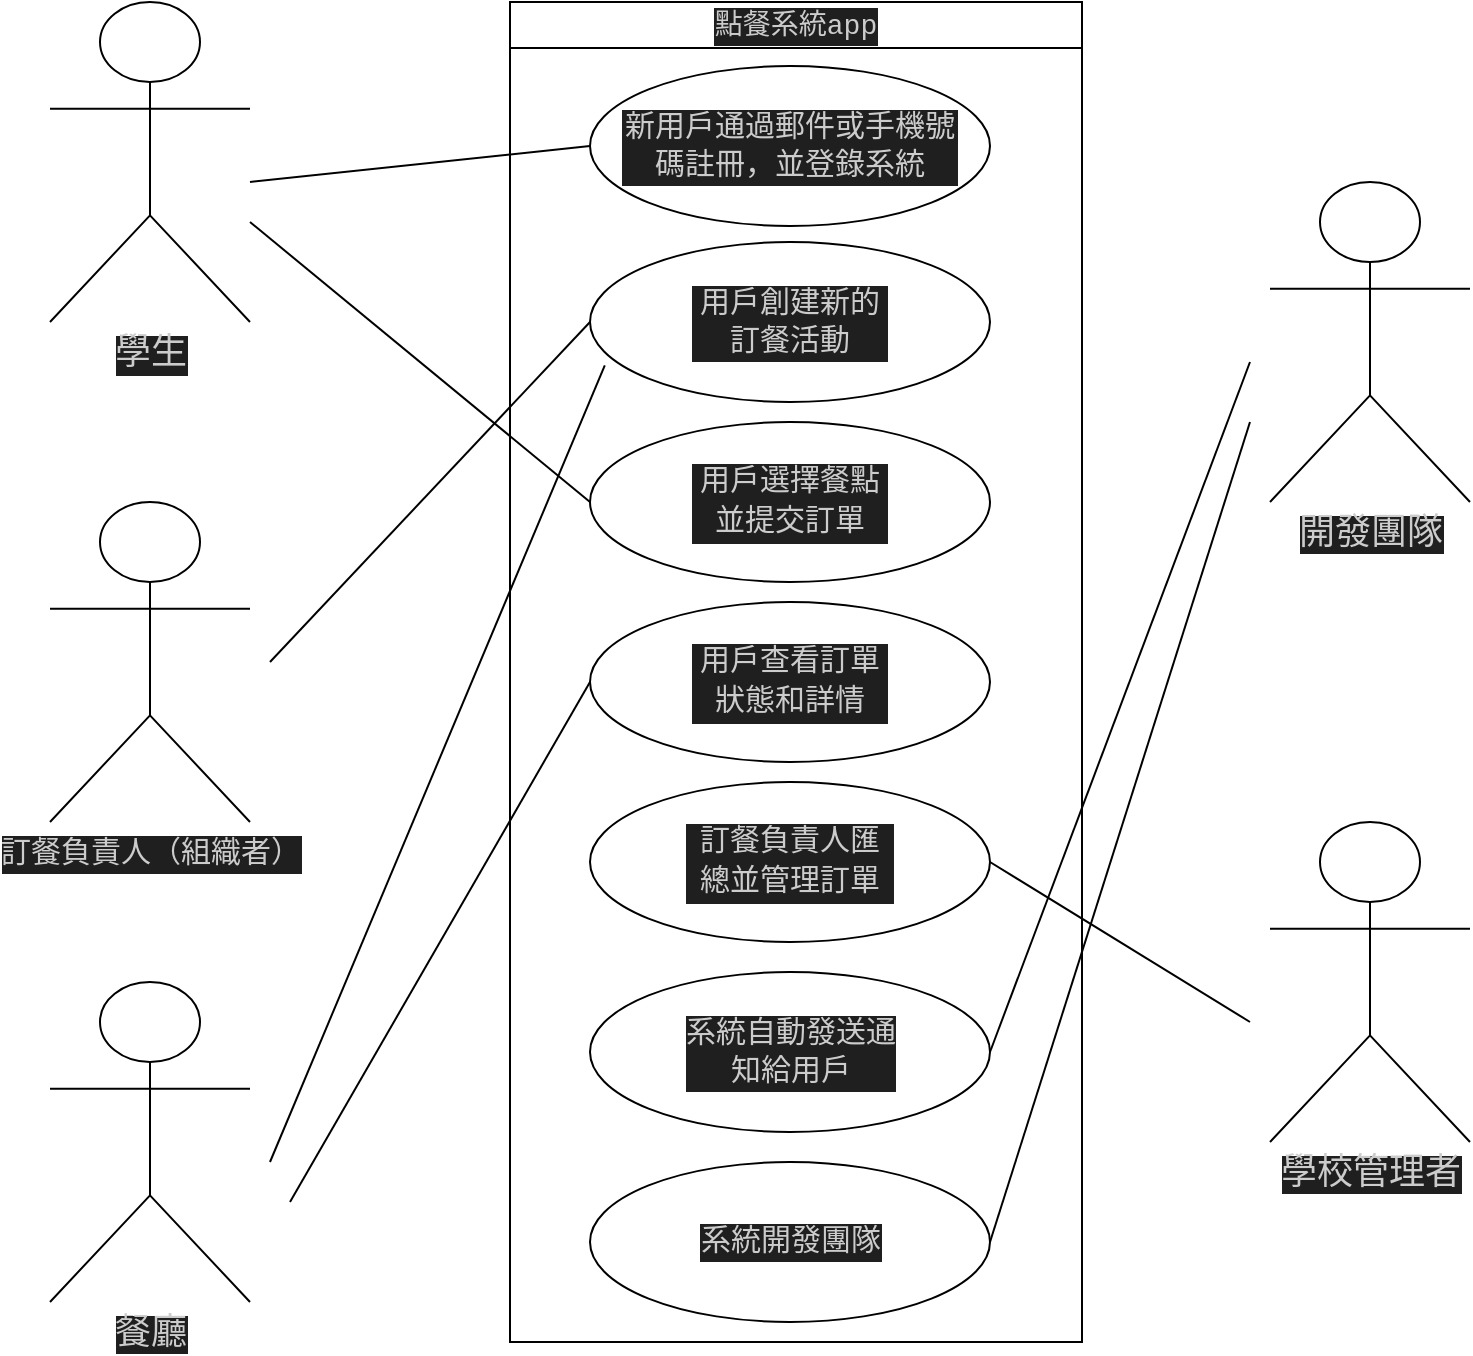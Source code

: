 <mxfile>
    <diagram id="qNxFQcWJALu9wYltb1kG" name="第1頁">
        <mxGraphModel dx="1189" dy="804" grid="1" gridSize="10" guides="1" tooltips="1" connect="1" arrows="1" fold="1" page="1" pageScale="1" pageWidth="827" pageHeight="1169" math="0" shadow="0">
            <root>
                <mxCell id="0"/>
                <mxCell id="1" parent="0"/>
                <mxCell id="2" value="&lt;div style=&quot;color: rgb(204, 204, 204); background-color: rgb(31, 31, 31); font-family: Consolas, &amp;quot;Courier New&amp;quot;, monospace; font-weight: normal; font-size: 14px; line-height: 19px;&quot;&gt;點餐系統app&lt;/div&gt;" style="swimlane;whiteSpace=wrap;html=1;" vertex="1" parent="1">
                    <mxGeometry x="280" y="70" width="286" height="670" as="geometry"/>
                </mxCell>
                <mxCell id="3" value="" style="ellipse;whiteSpace=wrap;html=1;" vertex="1" parent="2">
                    <mxGeometry x="40" y="32" width="200" height="80" as="geometry"/>
                </mxCell>
                <mxCell id="4" value="&lt;div style=&quot;color: rgb(204, 204, 204); background-color: rgb(31, 31, 31); font-family: Consolas, &amp;quot;Courier New&amp;quot;, monospace; font-size: 15px; line-height: 19px;&quot;&gt;新用戶通過郵件或手機號碼註冊，並登錄系統&lt;/div&gt;" style="text;strokeColor=none;align=center;fillColor=none;html=1;verticalAlign=middle;whiteSpace=wrap;rounded=0;fontSize=15;" vertex="1" parent="2">
                    <mxGeometry x="55" y="57" width="170" height="30" as="geometry"/>
                </mxCell>
                <mxCell id="5" value="" style="ellipse;whiteSpace=wrap;html=1;" vertex="1" parent="2">
                    <mxGeometry x="40" y="120" width="200" height="80" as="geometry"/>
                </mxCell>
                <mxCell id="6" value="&lt;div style=&quot;color: rgb(204, 204, 204); background-color: rgb(31, 31, 31); font-family: Consolas, &amp;quot;Courier New&amp;quot;, monospace; font-size: 15px; line-height: 19px;&quot;&gt;用戶創建新的訂餐活動&lt;/div&gt;" style="text;strokeColor=none;align=center;fillColor=none;html=1;verticalAlign=middle;whiteSpace=wrap;rounded=0;fontSize=15;" vertex="1" parent="2">
                    <mxGeometry x="90" y="145" width="100" height="30" as="geometry"/>
                </mxCell>
                <mxCell id="7" value="" style="ellipse;whiteSpace=wrap;html=1;" vertex="1" parent="2">
                    <mxGeometry x="40" y="210" width="200" height="80" as="geometry"/>
                </mxCell>
                <mxCell id="8" value="" style="ellipse;whiteSpace=wrap;html=1;" vertex="1" parent="2">
                    <mxGeometry x="40" y="300" width="200" height="80" as="geometry"/>
                </mxCell>
                <mxCell id="9" value="" style="ellipse;whiteSpace=wrap;html=1;" vertex="1" parent="2">
                    <mxGeometry x="40" y="390" width="200" height="80" as="geometry"/>
                </mxCell>
                <mxCell id="10" value="" style="ellipse;whiteSpace=wrap;html=1;" vertex="1" parent="2">
                    <mxGeometry x="40" y="485" width="200" height="80" as="geometry"/>
                </mxCell>
                <mxCell id="11" value="" style="ellipse;whiteSpace=wrap;html=1;" vertex="1" parent="2">
                    <mxGeometry x="40" y="580" width="200" height="80" as="geometry"/>
                </mxCell>
                <mxCell id="12" value="&lt;div style=&quot;color: rgb(204, 204, 204); background-color: rgb(31, 31, 31); font-family: Consolas, &amp;quot;Courier New&amp;quot;, monospace; line-height: 19px;&quot;&gt;&lt;font style=&quot;font-size: 15px;&quot;&gt;用戶選擇餐點並提交訂單&lt;/font&gt;&lt;/div&gt;" style="text;strokeColor=none;align=center;fillColor=none;html=1;verticalAlign=middle;whiteSpace=wrap;rounded=0;" vertex="1" parent="2">
                    <mxGeometry x="90" y="235" width="100" height="30" as="geometry"/>
                </mxCell>
                <mxCell id="13" value="&lt;div style=&quot;color: rgb(204, 204, 204); background-color: rgb(31, 31, 31); font-family: Consolas, &amp;quot;Courier New&amp;quot;, monospace; line-height: 19px;&quot;&gt;&lt;font style=&quot;font-size: 15px;&quot;&gt;用戶查看訂單狀態和詳情&lt;/font&gt;&lt;/div&gt;" style="text;strokeColor=none;align=center;fillColor=none;html=1;verticalAlign=middle;whiteSpace=wrap;rounded=0;" vertex="1" parent="2">
                    <mxGeometry x="90" y="325" width="100" height="30" as="geometry"/>
                </mxCell>
                <mxCell id="14" value="&lt;div style=&quot;color: rgb(204, 204, 204); background-color: rgb(31, 31, 31); font-family: Consolas, &amp;quot;Courier New&amp;quot;, monospace; line-height: 19px;&quot;&gt;&lt;font style=&quot;font-size: 15px;&quot;&gt;訂餐負責人匯總並管理訂單&lt;/font&gt;&lt;/div&gt;" style="text;strokeColor=none;align=center;fillColor=none;html=1;verticalAlign=middle;whiteSpace=wrap;rounded=0;" vertex="1" parent="2">
                    <mxGeometry x="87.25" y="415" width="105.5" height="30" as="geometry"/>
                </mxCell>
                <mxCell id="15" value="&lt;div style=&quot;color: rgb(204, 204, 204); background-color: rgb(31, 31, 31); font-family: Consolas, &amp;quot;Courier New&amp;quot;, monospace; line-height: 19px;&quot;&gt;&lt;font style=&quot;font-size: 15px;&quot;&gt;系統自動發送通知給用戶&lt;/font&gt;&lt;/div&gt;" style="text;strokeColor=none;align=center;fillColor=none;html=1;verticalAlign=middle;whiteSpace=wrap;rounded=0;fontSize=16;" vertex="1" parent="2">
                    <mxGeometry x="86.5" y="510" width="107" height="30" as="geometry"/>
                </mxCell>
                <mxCell id="16" value="&lt;div style=&quot;color: rgb(204, 204, 204); background-color: rgb(31, 31, 31); font-family: Consolas, &amp;quot;Courier New&amp;quot;, monospace; line-height: 19px;&quot;&gt;&lt;font style=&quot;font-size: 15px;&quot;&gt;系統開發團隊&lt;/font&gt;&lt;/div&gt;" style="text;strokeColor=none;align=center;fillColor=none;html=1;verticalAlign=middle;whiteSpace=wrap;rounded=0;fontSize=16;" vertex="1" parent="2">
                    <mxGeometry x="87.75" y="605" width="105" height="30" as="geometry"/>
                </mxCell>
                <mxCell id="19" value="&lt;div style=&quot;color: rgb(204, 204, 204); background-color: rgb(31, 31, 31); font-family: Consolas, &amp;quot;Courier New&amp;quot;, monospace; line-height: 19px;&quot;&gt;&lt;font style=&quot;font-size: 18px;&quot;&gt;學生&lt;/font&gt;&lt;/div&gt;" style="shape=umlActor;verticalLabelPosition=bottom;verticalAlign=top;html=1;outlineConnect=0;fontSize=15;" vertex="1" parent="1">
                    <mxGeometry x="50" y="70" width="100" height="160" as="geometry"/>
                </mxCell>
                <mxCell id="20" value="&lt;div style=&quot;color: rgb(204, 204, 204); background-color: rgb(31, 31, 31); font-family: Consolas, &amp;quot;Courier New&amp;quot;, monospace; line-height: 19px;&quot;&gt;&lt;div style=&quot;line-height: 19px;&quot;&gt;&lt;font style=&quot;font-size: 15px;&quot;&gt;訂餐負責人（組織者）&lt;/font&gt;&lt;/div&gt;&lt;/div&gt;" style="shape=umlActor;verticalLabelPosition=bottom;verticalAlign=top;html=1;outlineConnect=0;fontSize=15;" vertex="1" parent="1">
                    <mxGeometry x="50" y="320" width="100" height="160" as="geometry"/>
                </mxCell>
                <mxCell id="21" value="&lt;div style=&quot;color: rgb(204, 204, 204); background-color: rgb(31, 31, 31); font-family: Consolas, &amp;quot;Courier New&amp;quot;, monospace; line-height: 19px;&quot;&gt;&lt;div style=&quot;line-height: 19px;&quot;&gt;&lt;div style=&quot;line-height: 19px; font-size: 18px;&quot;&gt;餐廳&lt;/div&gt;&lt;/div&gt;&lt;/div&gt;" style="shape=umlActor;verticalLabelPosition=bottom;verticalAlign=top;html=1;outlineConnect=0;fontSize=15;" vertex="1" parent="1">
                    <mxGeometry x="50" y="560" width="100" height="160" as="geometry"/>
                </mxCell>
                <mxCell id="22" value="&lt;div style=&quot;color: rgb(204, 204, 204); background-color: rgb(31, 31, 31); font-family: Consolas, &amp;quot;Courier New&amp;quot;, monospace; line-height: 19px;&quot;&gt;&lt;div style=&quot;line-height: 19px;&quot;&gt;&lt;div style=&quot;line-height: 19px; font-size: 18px;&quot;&gt;&lt;div style=&quot;line-height: 19px;&quot;&gt;開發團隊&lt;/div&gt;&lt;/div&gt;&lt;/div&gt;&lt;/div&gt;" style="shape=umlActor;verticalLabelPosition=bottom;verticalAlign=top;html=1;outlineConnect=0;fontSize=15;" vertex="1" parent="1">
                    <mxGeometry x="660" y="160" width="100" height="160" as="geometry"/>
                </mxCell>
                <mxCell id="23" value="&lt;div style=&quot;color: rgb(204, 204, 204); background-color: rgb(31, 31, 31); font-family: Consolas, &amp;quot;Courier New&amp;quot;, monospace; line-height: 19px;&quot;&gt;&lt;div style=&quot;line-height: 19px;&quot;&gt;&lt;div style=&quot;line-height: 19px; font-size: 18px;&quot;&gt;&lt;div style=&quot;line-height: 19px;&quot;&gt;學校管理者&lt;/div&gt;&lt;/div&gt;&lt;/div&gt;&lt;/div&gt;" style="shape=umlActor;verticalLabelPosition=bottom;verticalAlign=top;html=1;outlineConnect=0;fontSize=15;" vertex="1" parent="1">
                    <mxGeometry x="660" y="480" width="100" height="160" as="geometry"/>
                </mxCell>
                <mxCell id="26" value="" style="endArrow=none;html=1;fontSize=18;entryX=0;entryY=0.5;entryDx=0;entryDy=0;" edge="1" parent="1" target="3">
                    <mxGeometry width="50" height="50" relative="1" as="geometry">
                        <mxPoint x="150" y="160" as="sourcePoint"/>
                        <mxPoint x="480" y="390" as="targetPoint"/>
                    </mxGeometry>
                </mxCell>
                <mxCell id="27" value="" style="endArrow=none;html=1;fontSize=18;entryX=0;entryY=0.5;entryDx=0;entryDy=0;" edge="1" parent="1" target="5">
                    <mxGeometry width="50" height="50" relative="1" as="geometry">
                        <mxPoint x="160" y="400" as="sourcePoint"/>
                        <mxPoint x="480" y="390" as="targetPoint"/>
                    </mxGeometry>
                </mxCell>
                <mxCell id="28" value="" style="endArrow=none;html=1;fontSize=18;entryX=0;entryY=0.5;entryDx=0;entryDy=0;" edge="1" parent="1" target="7">
                    <mxGeometry width="50" height="50" relative="1" as="geometry">
                        <mxPoint x="150" y="180" as="sourcePoint"/>
                        <mxPoint x="480" y="390" as="targetPoint"/>
                    </mxGeometry>
                </mxCell>
                <mxCell id="30" value="" style="endArrow=none;html=1;fontSize=18;exitX=1;exitY=0.5;exitDx=0;exitDy=0;" edge="1" parent="1" source="10">
                    <mxGeometry width="50" height="50" relative="1" as="geometry">
                        <mxPoint x="430" y="440" as="sourcePoint"/>
                        <mxPoint x="650" y="250" as="targetPoint"/>
                    </mxGeometry>
                </mxCell>
                <mxCell id="31" value="" style="endArrow=none;html=1;fontSize=18;entryX=0;entryY=0.5;entryDx=0;entryDy=0;" edge="1" parent="1" target="8">
                    <mxGeometry width="50" height="50" relative="1" as="geometry">
                        <mxPoint x="170" y="670" as="sourcePoint"/>
                        <mxPoint x="480" y="390" as="targetPoint"/>
                    </mxGeometry>
                </mxCell>
                <mxCell id="32" value="" style="endArrow=none;html=1;fontSize=18;exitX=1;exitY=0.5;exitDx=0;exitDy=0;" edge="1" parent="1" source="9">
                    <mxGeometry width="50" height="50" relative="1" as="geometry">
                        <mxPoint x="430" y="440" as="sourcePoint"/>
                        <mxPoint x="650" y="580" as="targetPoint"/>
                    </mxGeometry>
                </mxCell>
                <mxCell id="33" value="" style="endArrow=none;html=1;fontSize=18;exitX=1;exitY=0.5;exitDx=0;exitDy=0;" edge="1" parent="1" source="11">
                    <mxGeometry width="50" height="50" relative="1" as="geometry">
                        <mxPoint x="430" y="440" as="sourcePoint"/>
                        <mxPoint x="650" y="280" as="targetPoint"/>
                    </mxGeometry>
                </mxCell>
                <mxCell id="36" value="" style="endArrow=none;html=1;fontSize=18;entryX=0.037;entryY=0.771;entryDx=0;entryDy=0;entryPerimeter=0;" edge="1" parent="1" target="5">
                    <mxGeometry width="50" height="50" relative="1" as="geometry">
                        <mxPoint x="160" y="650" as="sourcePoint"/>
                        <mxPoint x="480" y="390" as="targetPoint"/>
                    </mxGeometry>
                </mxCell>
            </root>
        </mxGraphModel>
    </diagram>
    <diagram id="hw3dPTYuNwL1bpZz55Yx" name="第2頁">
        <mxGraphModel dx="1189" dy="804" grid="1" gridSize="10" guides="1" tooltips="1" connect="1" arrows="1" fold="1" page="1" pageScale="1" pageWidth="827" pageHeight="1169" math="0" shadow="0">
            <root>
                <mxCell id="0"/>
                <mxCell id="1" parent="0"/>
                <mxCell id="su2eq--4v8VFRO4t7ZzG-65" value="" style="group" vertex="1" connectable="0" parent="1">
                    <mxGeometry x="350" y="47" width="170" height="260" as="geometry"/>
                </mxCell>
                <mxCell id="su2eq--4v8VFRO4t7ZzG-35" value="&lt;div style=&quot;color: rgb(204, 204, 204); background-color: rgb(31, 31, 31); font-family: Consolas, &amp;quot;Courier New&amp;quot;, monospace; font-weight: normal; font-size: 14px; line-height: 19px;&quot;&gt;訂餐負責人（組織者）&lt;/div&gt;" style="swimlane;whiteSpace=wrap;html=1;startSize=23;" vertex="1" parent="su2eq--4v8VFRO4t7ZzG-65">
                    <mxGeometry y="8" width="170" height="260" as="geometry"/>
                </mxCell>
                <mxCell id="su2eq--4v8VFRO4t7ZzG-36" value="" style="endArrow=none;html=1;fontSize=18;" edge="1" parent="su2eq--4v8VFRO4t7ZzG-35">
                    <mxGeometry width="50" height="50" relative="1" as="geometry">
                        <mxPoint x="20" y="41" as="sourcePoint"/>
                        <mxPoint x="40" y="41" as="targetPoint"/>
                    </mxGeometry>
                </mxCell>
                <mxCell id="su2eq--4v8VFRO4t7ZzG-37" value="&lt;font style=&quot;font-size: 15px;&quot;&gt;訂餐負責人ID&lt;/font&gt;" style="text;strokeColor=none;align=center;fillColor=none;html=1;verticalAlign=middle;whiteSpace=wrap;rounded=0;fontSize=18;" vertex="1" parent="su2eq--4v8VFRO4t7ZzG-35">
                    <mxGeometry x="51.5" y="27" width="97" height="30" as="geometry"/>
                </mxCell>
                <mxCell id="su2eq--4v8VFRO4t7ZzG-38" value="姓名" style="text;strokeColor=none;align=center;fillColor=none;html=1;verticalAlign=middle;whiteSpace=wrap;rounded=0;fontSize=15;" vertex="1" parent="su2eq--4v8VFRO4t7ZzG-35">
                    <mxGeometry x="43" y="50" width="60" height="30" as="geometry"/>
                </mxCell>
                <mxCell id="su2eq--4v8VFRO4t7ZzG-39" value="郵件" style="text;strokeColor=none;align=center;fillColor=none;html=1;verticalAlign=middle;whiteSpace=wrap;rounded=0;fontSize=15;" vertex="1" parent="su2eq--4v8VFRO4t7ZzG-35">
                    <mxGeometry x="43" y="73" width="60" height="30" as="geometry"/>
                </mxCell>
                <mxCell id="su2eq--4v8VFRO4t7ZzG-40" value="手機號碼" style="text;strokeColor=none;align=center;fillColor=none;html=1;verticalAlign=middle;whiteSpace=wrap;rounded=0;fontSize=15;" vertex="1" parent="su2eq--4v8VFRO4t7ZzG-35">
                    <mxGeometry x="52" y="98" width="70" height="30" as="geometry"/>
                </mxCell>
                <mxCell id="su2eq--4v8VFRO4t7ZzG-41" value="" style="group" vertex="1" connectable="0" parent="su2eq--4v8VFRO4t7ZzG-35">
                    <mxGeometry x="20" y="230" width="20" height="20" as="geometry"/>
                </mxCell>
                <mxCell id="su2eq--4v8VFRO4t7ZzG-42" value="" style="endArrow=none;html=1;fontSize=18;" edge="1" parent="su2eq--4v8VFRO4t7ZzG-41">
                    <mxGeometry width="50" height="50" relative="1" as="geometry">
                        <mxPoint y="9.565" as="sourcePoint"/>
                        <mxPoint x="20" y="9.565" as="targetPoint"/>
                    </mxGeometry>
                </mxCell>
                <mxCell id="su2eq--4v8VFRO4t7ZzG-43" value="" style="endArrow=none;html=1;fontSize=18;" edge="1" parent="su2eq--4v8VFRO4t7ZzG-41">
                    <mxGeometry width="50" height="50" relative="1" as="geometry">
                        <mxPoint x="10" as="sourcePoint"/>
                        <mxPoint x="10" y="20" as="targetPoint"/>
                    </mxGeometry>
                </mxCell>
                <mxCell id="su2eq--4v8VFRO4t7ZzG-44" value="創建訂餐活動()" style="text;strokeColor=none;align=center;fillColor=none;html=1;verticalAlign=middle;whiteSpace=wrap;rounded=0;fontSize=15;" vertex="1" parent="su2eq--4v8VFRO4t7ZzG-35">
                    <mxGeometry x="53.5" y="140" width="103" height="30" as="geometry"/>
                </mxCell>
                <mxCell id="su2eq--4v8VFRO4t7ZzG-45" value="管理訂單()" style="text;strokeColor=none;align=center;fillColor=none;html=1;verticalAlign=middle;whiteSpace=wrap;rounded=0;fontSize=15;" vertex="1" parent="su2eq--4v8VFRO4t7ZzG-35">
                    <mxGeometry x="54" y="170" width="73" height="30" as="geometry"/>
                </mxCell>
                <mxCell id="su2eq--4v8VFRO4t7ZzG-46" value="發送通知()" style="text;strokeColor=none;align=center;fillColor=none;html=1;verticalAlign=middle;whiteSpace=wrap;rounded=0;fontSize=15;" vertex="1" parent="su2eq--4v8VFRO4t7ZzG-35">
                    <mxGeometry x="48.25" y="197" width="84.5" height="30" as="geometry"/>
                </mxCell>
                <mxCell id="su2eq--4v8VFRO4t7ZzG-47" value="數據分析()" style="text;strokeColor=none;align=center;fillColor=none;html=1;verticalAlign=middle;whiteSpace=wrap;rounded=0;fontSize=15;" vertex="1" parent="su2eq--4v8VFRO4t7ZzG-35">
                    <mxGeometry x="42" y="225" width="97" height="30" as="geometry"/>
                </mxCell>
                <mxCell id="su2eq--4v8VFRO4t7ZzG-49" value="" style="endArrow=none;html=1;fontSize=18;" edge="1" parent="su2eq--4v8VFRO4t7ZzG-65">
                    <mxGeometry width="50" height="50" relative="1" as="geometry">
                        <mxPoint x="20" y="65" as="sourcePoint"/>
                        <mxPoint x="40" y="65" as="targetPoint"/>
                    </mxGeometry>
                </mxCell>
                <mxCell id="su2eq--4v8VFRO4t7ZzG-50" value="" style="endArrow=none;html=1;fontSize=18;" edge="1" parent="su2eq--4v8VFRO4t7ZzG-65">
                    <mxGeometry width="50" height="50" relative="1" as="geometry">
                        <mxPoint x="20" y="88" as="sourcePoint"/>
                        <mxPoint x="40" y="88" as="targetPoint"/>
                    </mxGeometry>
                </mxCell>
                <mxCell id="su2eq--4v8VFRO4t7ZzG-51" value="" style="endArrow=none;html=1;fontSize=18;" edge="1" parent="su2eq--4v8VFRO4t7ZzG-65">
                    <mxGeometry width="50" height="50" relative="1" as="geometry">
                        <mxPoint x="20" y="112" as="sourcePoint"/>
                        <mxPoint x="40" y="112" as="targetPoint"/>
                    </mxGeometry>
                </mxCell>
                <mxCell id="su2eq--4v8VFRO4t7ZzG-52" value="" style="endArrow=none;html=1;fontSize=15;exitX=0;exitY=0.5;exitDx=0;exitDy=0;" edge="1" parent="su2eq--4v8VFRO4t7ZzG-65">
                    <mxGeometry width="50" height="50" relative="1" as="geometry">
                        <mxPoint y="132" as="sourcePoint"/>
                        <mxPoint x="170" y="132" as="targetPoint"/>
                    </mxGeometry>
                </mxCell>
                <mxCell id="su2eq--4v8VFRO4t7ZzG-53" value="" style="group" vertex="1" connectable="0" parent="su2eq--4v8VFRO4t7ZzG-65">
                    <mxGeometry x="20" y="142" width="20" height="20" as="geometry"/>
                </mxCell>
                <mxCell id="su2eq--4v8VFRO4t7ZzG-54" value="" style="endArrow=none;html=1;fontSize=18;" edge="1" parent="su2eq--4v8VFRO4t7ZzG-53">
                    <mxGeometry width="50" height="50" relative="1" as="geometry">
                        <mxPoint y="9.565" as="sourcePoint"/>
                        <mxPoint x="20" y="9.565" as="targetPoint"/>
                    </mxGeometry>
                </mxCell>
                <mxCell id="su2eq--4v8VFRO4t7ZzG-55" value="" style="endArrow=none;html=1;fontSize=18;" edge="1" parent="su2eq--4v8VFRO4t7ZzG-53">
                    <mxGeometry width="50" height="50" relative="1" as="geometry">
                        <mxPoint x="10" as="sourcePoint"/>
                        <mxPoint x="10" y="20" as="targetPoint"/>
                    </mxGeometry>
                </mxCell>
                <mxCell id="su2eq--4v8VFRO4t7ZzG-56" value="" style="group" vertex="1" connectable="0" parent="su2eq--4v8VFRO4t7ZzG-65">
                    <mxGeometry x="20" y="170" width="20" height="20" as="geometry"/>
                </mxCell>
                <mxCell id="su2eq--4v8VFRO4t7ZzG-57" value="" style="endArrow=none;html=1;fontSize=18;" edge="1" parent="su2eq--4v8VFRO4t7ZzG-56">
                    <mxGeometry width="50" height="50" relative="1" as="geometry">
                        <mxPoint y="9.565" as="sourcePoint"/>
                        <mxPoint x="20" y="9.565" as="targetPoint"/>
                    </mxGeometry>
                </mxCell>
                <mxCell id="su2eq--4v8VFRO4t7ZzG-58" value="" style="endArrow=none;html=1;fontSize=18;" edge="1" parent="su2eq--4v8VFRO4t7ZzG-56">
                    <mxGeometry width="50" height="50" relative="1" as="geometry">
                        <mxPoint x="10" as="sourcePoint"/>
                        <mxPoint x="10" y="20" as="targetPoint"/>
                    </mxGeometry>
                </mxCell>
                <mxCell id="su2eq--4v8VFRO4t7ZzG-59" value="" style="group" vertex="1" connectable="0" parent="su2eq--4v8VFRO4t7ZzG-65">
                    <mxGeometry x="20" y="200" width="20" height="20" as="geometry"/>
                </mxCell>
                <mxCell id="su2eq--4v8VFRO4t7ZzG-60" value="" style="endArrow=none;html=1;fontSize=18;" edge="1" parent="su2eq--4v8VFRO4t7ZzG-59">
                    <mxGeometry width="50" height="50" relative="1" as="geometry">
                        <mxPoint y="9.565" as="sourcePoint"/>
                        <mxPoint x="20" y="9.565" as="targetPoint"/>
                    </mxGeometry>
                </mxCell>
                <mxCell id="su2eq--4v8VFRO4t7ZzG-61" value="" style="endArrow=none;html=1;fontSize=18;" edge="1" parent="su2eq--4v8VFRO4t7ZzG-59">
                    <mxGeometry width="50" height="50" relative="1" as="geometry">
                        <mxPoint x="10" as="sourcePoint"/>
                        <mxPoint x="10" y="20" as="targetPoint"/>
                    </mxGeometry>
                </mxCell>
                <mxCell id="su2eq--4v8VFRO4t7ZzG-94" value="" style="group" vertex="1" connectable="0" parent="1">
                    <mxGeometry x="340" y="420" width="190" height="200" as="geometry"/>
                </mxCell>
                <mxCell id="su2eq--4v8VFRO4t7ZzG-67" value="&lt;div style=&quot;color: rgb(204, 204, 204); background-color: rgb(31, 31, 31); font-family: Consolas, &amp;quot;Courier New&amp;quot;, monospace; font-weight: normal; font-size: 14px; line-height: 19px;&quot;&gt;餐廳&lt;/div&gt;" style="swimlane;whiteSpace=wrap;html=1;startSize=23;" vertex="1" parent="su2eq--4v8VFRO4t7ZzG-94">
                    <mxGeometry width="190" height="200" as="geometry"/>
                </mxCell>
                <mxCell id="su2eq--4v8VFRO4t7ZzG-68" value="" style="endArrow=none;html=1;fontSize=18;" edge="1" parent="su2eq--4v8VFRO4t7ZzG-67">
                    <mxGeometry width="50" height="50" relative="1" as="geometry">
                        <mxPoint x="20" y="41" as="sourcePoint"/>
                        <mxPoint x="40" y="41" as="targetPoint"/>
                    </mxGeometry>
                </mxCell>
                <mxCell id="su2eq--4v8VFRO4t7ZzG-69" value="&lt;font style=&quot;font-size: 15px;&quot;&gt;餐廳ID&lt;/font&gt;" style="text;strokeColor=none;align=center;fillColor=none;html=1;verticalAlign=middle;whiteSpace=wrap;rounded=0;fontSize=18;" vertex="1" parent="su2eq--4v8VFRO4t7ZzG-67">
                    <mxGeometry x="43" y="27" width="68.5" height="30" as="geometry"/>
                </mxCell>
                <mxCell id="su2eq--4v8VFRO4t7ZzG-70" value="名稱" style="text;strokeColor=none;align=center;fillColor=none;html=1;verticalAlign=middle;whiteSpace=wrap;rounded=0;fontSize=15;" vertex="1" parent="su2eq--4v8VFRO4t7ZzG-67">
                    <mxGeometry x="41" y="50" width="60" height="30" as="geometry"/>
                </mxCell>
                <mxCell id="su2eq--4v8VFRO4t7ZzG-71" value="地址" style="text;strokeColor=none;align=center;fillColor=none;html=1;verticalAlign=middle;whiteSpace=wrap;rounded=0;fontSize=15;" vertex="1" parent="su2eq--4v8VFRO4t7ZzG-67">
                    <mxGeometry x="43" y="73" width="60" height="30" as="geometry"/>
                </mxCell>
                <mxCell id="su2eq--4v8VFRO4t7ZzG-72" value="聯繫方式" style="text;strokeColor=none;align=center;fillColor=none;html=1;verticalAlign=middle;whiteSpace=wrap;rounded=0;fontSize=15;" vertex="1" parent="su2eq--4v8VFRO4t7ZzG-67">
                    <mxGeometry x="52" y="98" width="70" height="30" as="geometry"/>
                </mxCell>
                <mxCell id="su2eq--4v8VFRO4t7ZzG-76" value="接收訂單信息()" style="text;strokeColor=none;align=center;fillColor=none;html=1;verticalAlign=middle;whiteSpace=wrap;rounded=0;fontSize=15;" vertex="1" parent="su2eq--4v8VFRO4t7ZzG-67">
                    <mxGeometry x="53.5" y="138" width="103" height="30" as="geometry"/>
                </mxCell>
                <mxCell id="su2eq--4v8VFRO4t7ZzG-77" value="提供菜單和餐點()" style="text;strokeColor=none;align=center;fillColor=none;html=1;verticalAlign=middle;whiteSpace=wrap;rounded=0;fontSize=15;" vertex="1" parent="su2eq--4v8VFRO4t7ZzG-67">
                    <mxGeometry x="49" y="167" width="126" height="30" as="geometry"/>
                </mxCell>
                <mxCell id="su2eq--4v8VFRO4t7ZzG-80" value="" style="endArrow=none;html=1;fontSize=18;" edge="1" parent="su2eq--4v8VFRO4t7ZzG-94">
                    <mxGeometry width="50" height="50" relative="1" as="geometry">
                        <mxPoint x="20" y="65" as="sourcePoint"/>
                        <mxPoint x="40" y="65" as="targetPoint"/>
                    </mxGeometry>
                </mxCell>
                <mxCell id="su2eq--4v8VFRO4t7ZzG-81" value="" style="endArrow=none;html=1;fontSize=18;" edge="1" parent="su2eq--4v8VFRO4t7ZzG-94">
                    <mxGeometry width="50" height="50" relative="1" as="geometry">
                        <mxPoint x="20" y="88" as="sourcePoint"/>
                        <mxPoint x="40" y="88" as="targetPoint"/>
                    </mxGeometry>
                </mxCell>
                <mxCell id="su2eq--4v8VFRO4t7ZzG-82" value="" style="endArrow=none;html=1;fontSize=18;" edge="1" parent="su2eq--4v8VFRO4t7ZzG-94">
                    <mxGeometry width="50" height="50" relative="1" as="geometry">
                        <mxPoint x="20" y="112" as="sourcePoint"/>
                        <mxPoint x="40" y="112" as="targetPoint"/>
                    </mxGeometry>
                </mxCell>
                <mxCell id="su2eq--4v8VFRO4t7ZzG-83" value="" style="endArrow=none;html=1;fontSize=15;" edge="1" parent="su2eq--4v8VFRO4t7ZzG-94">
                    <mxGeometry width="50" height="50" relative="1" as="geometry">
                        <mxPoint y="130" as="sourcePoint"/>
                        <mxPoint x="190" y="130" as="targetPoint"/>
                    </mxGeometry>
                </mxCell>
                <mxCell id="su2eq--4v8VFRO4t7ZzG-84" value="" style="group" vertex="1" connectable="0" parent="su2eq--4v8VFRO4t7ZzG-94">
                    <mxGeometry x="20" y="142" width="20" height="20" as="geometry"/>
                </mxCell>
                <mxCell id="su2eq--4v8VFRO4t7ZzG-85" value="" style="endArrow=none;html=1;fontSize=18;" edge="1" parent="su2eq--4v8VFRO4t7ZzG-84">
                    <mxGeometry width="50" height="50" relative="1" as="geometry">
                        <mxPoint y="9.565" as="sourcePoint"/>
                        <mxPoint x="20" y="9.565" as="targetPoint"/>
                    </mxGeometry>
                </mxCell>
                <mxCell id="su2eq--4v8VFRO4t7ZzG-86" value="" style="endArrow=none;html=1;fontSize=18;" edge="1" parent="su2eq--4v8VFRO4t7ZzG-84">
                    <mxGeometry width="50" height="50" relative="1" as="geometry">
                        <mxPoint x="10" as="sourcePoint"/>
                        <mxPoint x="10" y="20" as="targetPoint"/>
                    </mxGeometry>
                </mxCell>
                <mxCell id="su2eq--4v8VFRO4t7ZzG-87" value="" style="group" vertex="1" connectable="0" parent="su2eq--4v8VFRO4t7ZzG-94">
                    <mxGeometry x="20" y="170" width="20" height="20" as="geometry"/>
                </mxCell>
                <mxCell id="su2eq--4v8VFRO4t7ZzG-88" value="" style="endArrow=none;html=1;fontSize=18;" edge="1" parent="su2eq--4v8VFRO4t7ZzG-87">
                    <mxGeometry width="50" height="50" relative="1" as="geometry">
                        <mxPoint y="9.565" as="sourcePoint"/>
                        <mxPoint x="20" y="9.565" as="targetPoint"/>
                    </mxGeometry>
                </mxCell>
                <mxCell id="su2eq--4v8VFRO4t7ZzG-89" value="" style="endArrow=none;html=1;fontSize=18;" edge="1" parent="su2eq--4v8VFRO4t7ZzG-87">
                    <mxGeometry width="50" height="50" relative="1" as="geometry">
                        <mxPoint x="10" as="sourcePoint"/>
                        <mxPoint x="10" y="20" as="targetPoint"/>
                    </mxGeometry>
                </mxCell>
                <mxCell id="su2eq--4v8VFRO4t7ZzG-114" value="" style="group" vertex="1" connectable="0" parent="1">
                    <mxGeometry x="620" y="430" width="190" height="180" as="geometry"/>
                </mxCell>
                <mxCell id="su2eq--4v8VFRO4t7ZzG-96" value="&lt;div style=&quot;color: rgb(204, 204, 204); background-color: rgb(31, 31, 31); font-family: Consolas, &amp;quot;Courier New&amp;quot;, monospace; font-weight: normal; font-size: 14px; line-height: 19px;&quot;&gt;開發團隊&lt;/div&gt;" style="swimlane;whiteSpace=wrap;html=1;startSize=23;" vertex="1" parent="su2eq--4v8VFRO4t7ZzG-114">
                    <mxGeometry width="190" height="180" as="geometry"/>
                </mxCell>
                <mxCell id="su2eq--4v8VFRO4t7ZzG-97" value="" style="endArrow=none;html=1;fontSize=18;" edge="1" parent="su2eq--4v8VFRO4t7ZzG-96">
                    <mxGeometry width="50" height="50" relative="1" as="geometry">
                        <mxPoint x="20" y="41" as="sourcePoint"/>
                        <mxPoint x="40" y="41" as="targetPoint"/>
                    </mxGeometry>
                </mxCell>
                <mxCell id="su2eq--4v8VFRO4t7ZzG-98" value="&lt;font style=&quot;font-size: 15px;&quot;&gt;開發團隊ID&lt;/font&gt;" style="text;strokeColor=none;align=center;fillColor=none;html=1;verticalAlign=middle;whiteSpace=wrap;rounded=0;fontSize=18;" vertex="1" parent="su2eq--4v8VFRO4t7ZzG-96">
                    <mxGeometry x="52" y="27" width="77" height="30" as="geometry"/>
                </mxCell>
                <mxCell id="su2eq--4v8VFRO4t7ZzG-99" value="名稱" style="text;strokeColor=none;align=center;fillColor=none;html=1;verticalAlign=middle;whiteSpace=wrap;rounded=0;fontSize=15;" vertex="1" parent="su2eq--4v8VFRO4t7ZzG-96">
                    <mxGeometry x="38" y="50" width="60" height="30" as="geometry"/>
                </mxCell>
                <mxCell id="su2eq--4v8VFRO4t7ZzG-101" value="聯繫方式" style="text;strokeColor=none;align=center;fillColor=none;html=1;verticalAlign=middle;whiteSpace=wrap;rounded=0;fontSize=15;" vertex="1" parent="su2eq--4v8VFRO4t7ZzG-96">
                    <mxGeometry x="49" y="74" width="70" height="30" as="geometry"/>
                </mxCell>
                <mxCell id="su2eq--4v8VFRO4t7ZzG-102" value="數據分析()" style="text;strokeColor=none;align=center;fillColor=none;html=1;verticalAlign=middle;whiteSpace=wrap;rounded=0;fontSize=15;" vertex="1" parent="su2eq--4v8VFRO4t7ZzG-96">
                    <mxGeometry x="45.75" y="114" width="86.5" height="30" as="geometry"/>
                </mxCell>
                <mxCell id="su2eq--4v8VFRO4t7ZzG-103" value="系統功能改進()" style="text;strokeColor=none;align=center;fillColor=none;html=1;verticalAlign=middle;whiteSpace=wrap;rounded=0;fontSize=15;" vertex="1" parent="su2eq--4v8VFRO4t7ZzG-96">
                    <mxGeometry x="48.75" y="144" width="111" height="30" as="geometry"/>
                </mxCell>
                <mxCell id="su2eq--4v8VFRO4t7ZzG-104" value="" style="endArrow=none;html=1;fontSize=18;" edge="1" parent="su2eq--4v8VFRO4t7ZzG-114">
                    <mxGeometry width="50" height="50" relative="1" as="geometry">
                        <mxPoint x="20" y="65" as="sourcePoint"/>
                        <mxPoint x="40" y="65" as="targetPoint"/>
                    </mxGeometry>
                </mxCell>
                <mxCell id="su2eq--4v8VFRO4t7ZzG-105" value="" style="endArrow=none;html=1;fontSize=18;" edge="1" parent="su2eq--4v8VFRO4t7ZzG-114">
                    <mxGeometry width="50" height="50" relative="1" as="geometry">
                        <mxPoint x="20" y="88" as="sourcePoint"/>
                        <mxPoint x="40" y="88" as="targetPoint"/>
                    </mxGeometry>
                </mxCell>
                <mxCell id="su2eq--4v8VFRO4t7ZzG-107" value="" style="endArrow=none;html=1;fontSize=15;" edge="1" parent="su2eq--4v8VFRO4t7ZzG-114">
                    <mxGeometry width="50" height="50" relative="1" as="geometry">
                        <mxPoint y="105" as="sourcePoint"/>
                        <mxPoint x="190" y="105" as="targetPoint"/>
                    </mxGeometry>
                </mxCell>
                <mxCell id="su2eq--4v8VFRO4t7ZzG-108" value="" style="group" vertex="1" connectable="0" parent="su2eq--4v8VFRO4t7ZzG-114">
                    <mxGeometry x="20" y="116" width="20" height="20" as="geometry"/>
                </mxCell>
                <mxCell id="su2eq--4v8VFRO4t7ZzG-109" value="" style="endArrow=none;html=1;fontSize=18;" edge="1" parent="su2eq--4v8VFRO4t7ZzG-108">
                    <mxGeometry width="50" height="50" relative="1" as="geometry">
                        <mxPoint y="9.565" as="sourcePoint"/>
                        <mxPoint x="20" y="9.565" as="targetPoint"/>
                    </mxGeometry>
                </mxCell>
                <mxCell id="su2eq--4v8VFRO4t7ZzG-110" value="" style="endArrow=none;html=1;fontSize=18;" edge="1" parent="su2eq--4v8VFRO4t7ZzG-108">
                    <mxGeometry width="50" height="50" relative="1" as="geometry">
                        <mxPoint x="10" as="sourcePoint"/>
                        <mxPoint x="10" y="20" as="targetPoint"/>
                    </mxGeometry>
                </mxCell>
                <mxCell id="su2eq--4v8VFRO4t7ZzG-111" value="" style="group" vertex="1" connectable="0" parent="su2eq--4v8VFRO4t7ZzG-114">
                    <mxGeometry x="20" y="148" width="20" height="20" as="geometry"/>
                </mxCell>
                <mxCell id="su2eq--4v8VFRO4t7ZzG-112" value="" style="endArrow=none;html=1;fontSize=18;" edge="1" parent="su2eq--4v8VFRO4t7ZzG-111">
                    <mxGeometry width="50" height="50" relative="1" as="geometry">
                        <mxPoint y="9.565" as="sourcePoint"/>
                        <mxPoint x="20" y="9.565" as="targetPoint"/>
                    </mxGeometry>
                </mxCell>
                <mxCell id="su2eq--4v8VFRO4t7ZzG-113" value="" style="endArrow=none;html=1;fontSize=18;" edge="1" parent="su2eq--4v8VFRO4t7ZzG-111">
                    <mxGeometry width="50" height="50" relative="1" as="geometry">
                        <mxPoint x="10" as="sourcePoint"/>
                        <mxPoint x="10" y="20" as="targetPoint"/>
                    </mxGeometry>
                </mxCell>
                <mxCell id="y-VTRFzA6LRBIdyBt608-22" value="" style="group" vertex="1" connectable="0" parent="1">
                    <mxGeometry x="620" y="95" width="190" height="206" as="geometry"/>
                </mxCell>
                <mxCell id="y-VTRFzA6LRBIdyBt608-2" value="&lt;div style=&quot;color: rgb(204, 204, 204); background-color: rgb(31, 31, 31); font-family: Consolas, &amp;quot;Courier New&amp;quot;, monospace; font-weight: normal; font-size: 14px; line-height: 19px;&quot;&gt;學校管理員&lt;/div&gt;" style="swimlane;whiteSpace=wrap;html=1;startSize=23;" vertex="1" parent="y-VTRFzA6LRBIdyBt608-22">
                    <mxGeometry width="190" height="206" as="geometry"/>
                </mxCell>
                <mxCell id="y-VTRFzA6LRBIdyBt608-3" value="" style="endArrow=none;html=1;fontSize=18;" edge="1" parent="y-VTRFzA6LRBIdyBt608-2">
                    <mxGeometry width="50" height="50" relative="1" as="geometry">
                        <mxPoint x="20" y="41" as="sourcePoint"/>
                        <mxPoint x="40" y="41" as="targetPoint"/>
                    </mxGeometry>
                </mxCell>
                <mxCell id="y-VTRFzA6LRBIdyBt608-4" value="&lt;font style=&quot;font-size: 15px;&quot;&gt;管理員ID&lt;/font&gt;" style="text;strokeColor=none;align=center;fillColor=none;html=1;verticalAlign=middle;whiteSpace=wrap;rounded=0;fontSize=18;" vertex="1" parent="y-VTRFzA6LRBIdyBt608-2">
                    <mxGeometry x="48.75" y="26" width="68" height="30" as="geometry"/>
                </mxCell>
                <mxCell id="y-VTRFzA6LRBIdyBt608-5" value="姓名" style="text;strokeColor=none;align=center;fillColor=none;html=1;verticalAlign=middle;whiteSpace=wrap;rounded=0;fontSize=15;" vertex="1" parent="y-VTRFzA6LRBIdyBt608-2">
                    <mxGeometry x="38" y="50" width="60" height="30" as="geometry"/>
                </mxCell>
                <mxCell id="y-VTRFzA6LRBIdyBt608-6" value="聯繫方式" style="text;strokeColor=none;align=center;fillColor=none;html=1;verticalAlign=middle;whiteSpace=wrap;rounded=0;fontSize=15;" vertex="1" parent="y-VTRFzA6LRBIdyBt608-2">
                    <mxGeometry x="49" y="74" width="70" height="30" as="geometry"/>
                </mxCell>
                <mxCell id="y-VTRFzA6LRBIdyBt608-7" value="審核訂餐活動()" style="text;strokeColor=none;align=center;fillColor=none;html=1;verticalAlign=middle;whiteSpace=wrap;rounded=0;fontSize=15;" vertex="1" parent="y-VTRFzA6LRBIdyBt608-2">
                    <mxGeometry x="49.75" y="113" width="104.25" height="30" as="geometry"/>
                </mxCell>
                <mxCell id="y-VTRFzA6LRBIdyBt608-8" value="管理學生信息()" style="text;strokeColor=none;align=center;fillColor=none;html=1;verticalAlign=middle;whiteSpace=wrap;rounded=0;fontSize=15;" vertex="1" parent="y-VTRFzA6LRBIdyBt608-2">
                    <mxGeometry x="45.75" y="144" width="111" height="30" as="geometry"/>
                </mxCell>
                <mxCell id="y-VTRFzA6LRBIdyBt608-21" value="發送通知()" style="text;strokeColor=none;align=center;fillColor=none;html=1;verticalAlign=middle;whiteSpace=wrap;rounded=0;fontSize=15;" vertex="1" parent="y-VTRFzA6LRBIdyBt608-2">
                    <mxGeometry x="44.75" y="174" width="84.25" height="30" as="geometry"/>
                </mxCell>
                <mxCell id="y-VTRFzA6LRBIdyBt608-9" value="" style="endArrow=none;html=1;fontSize=18;" edge="1" parent="y-VTRFzA6LRBIdyBt608-22">
                    <mxGeometry width="50" height="50" relative="1" as="geometry">
                        <mxPoint x="20" y="65" as="sourcePoint"/>
                        <mxPoint x="40" y="65" as="targetPoint"/>
                    </mxGeometry>
                </mxCell>
                <mxCell id="y-VTRFzA6LRBIdyBt608-10" value="" style="endArrow=none;html=1;fontSize=18;" edge="1" parent="y-VTRFzA6LRBIdyBt608-22">
                    <mxGeometry width="50" height="50" relative="1" as="geometry">
                        <mxPoint x="20" y="88" as="sourcePoint"/>
                        <mxPoint x="40" y="88" as="targetPoint"/>
                    </mxGeometry>
                </mxCell>
                <mxCell id="y-VTRFzA6LRBIdyBt608-11" value="" style="endArrow=none;html=1;fontSize=15;" edge="1" parent="y-VTRFzA6LRBIdyBt608-22">
                    <mxGeometry width="50" height="50" relative="1" as="geometry">
                        <mxPoint y="105" as="sourcePoint"/>
                        <mxPoint x="190" y="105" as="targetPoint"/>
                    </mxGeometry>
                </mxCell>
                <mxCell id="y-VTRFzA6LRBIdyBt608-12" value="" style="group" vertex="1" connectable="0" parent="y-VTRFzA6LRBIdyBt608-22">
                    <mxGeometry x="20" y="116" width="20" height="20" as="geometry"/>
                </mxCell>
                <mxCell id="y-VTRFzA6LRBIdyBt608-13" value="" style="endArrow=none;html=1;fontSize=18;" edge="1" parent="y-VTRFzA6LRBIdyBt608-12">
                    <mxGeometry width="50" height="50" relative="1" as="geometry">
                        <mxPoint y="9.565" as="sourcePoint"/>
                        <mxPoint x="20" y="9.565" as="targetPoint"/>
                    </mxGeometry>
                </mxCell>
                <mxCell id="y-VTRFzA6LRBIdyBt608-14" value="" style="endArrow=none;html=1;fontSize=18;" edge="1" parent="y-VTRFzA6LRBIdyBt608-12">
                    <mxGeometry width="50" height="50" relative="1" as="geometry">
                        <mxPoint x="10" as="sourcePoint"/>
                        <mxPoint x="10" y="20" as="targetPoint"/>
                    </mxGeometry>
                </mxCell>
                <mxCell id="y-VTRFzA6LRBIdyBt608-15" value="" style="group" vertex="1" connectable="0" parent="y-VTRFzA6LRBIdyBt608-22">
                    <mxGeometry x="20" y="148" width="20" height="20" as="geometry"/>
                </mxCell>
                <mxCell id="y-VTRFzA6LRBIdyBt608-16" value="" style="endArrow=none;html=1;fontSize=18;" edge="1" parent="y-VTRFzA6LRBIdyBt608-15">
                    <mxGeometry width="50" height="50" relative="1" as="geometry">
                        <mxPoint y="9.565" as="sourcePoint"/>
                        <mxPoint x="20" y="9.565" as="targetPoint"/>
                    </mxGeometry>
                </mxCell>
                <mxCell id="y-VTRFzA6LRBIdyBt608-17" value="" style="endArrow=none;html=1;fontSize=18;" edge="1" parent="y-VTRFzA6LRBIdyBt608-15">
                    <mxGeometry width="50" height="50" relative="1" as="geometry">
                        <mxPoint x="10" as="sourcePoint"/>
                        <mxPoint x="10" y="20" as="targetPoint"/>
                    </mxGeometry>
                </mxCell>
                <mxCell id="y-VTRFzA6LRBIdyBt608-18" value="" style="group" vertex="1" connectable="0" parent="y-VTRFzA6LRBIdyBt608-22">
                    <mxGeometry x="20" y="177" width="20" height="20" as="geometry"/>
                </mxCell>
                <mxCell id="y-VTRFzA6LRBIdyBt608-19" value="" style="endArrow=none;html=1;fontSize=18;" edge="1" parent="y-VTRFzA6LRBIdyBt608-18">
                    <mxGeometry width="50" height="50" relative="1" as="geometry">
                        <mxPoint y="9.565" as="sourcePoint"/>
                        <mxPoint x="20" y="9.565" as="targetPoint"/>
                    </mxGeometry>
                </mxCell>
                <mxCell id="y-VTRFzA6LRBIdyBt608-20" value="" style="endArrow=none;html=1;fontSize=18;" edge="1" parent="y-VTRFzA6LRBIdyBt608-18">
                    <mxGeometry width="50" height="50" relative="1" as="geometry">
                        <mxPoint x="10" as="sourcePoint"/>
                        <mxPoint x="10" y="20" as="targetPoint"/>
                    </mxGeometry>
                </mxCell>
                <mxCell id="y-VTRFzA6LRBIdyBt608-26" value="" style="group" vertex="1" connectable="0" parent="1">
                    <mxGeometry x="30" y="40" width="210" height="290" as="geometry"/>
                </mxCell>
                <mxCell id="zpLQiTPNIE4cTpBWgNPp-1" value="&lt;div style=&quot;color: rgb(204, 204, 204); background-color: rgb(31, 31, 31); font-family: Consolas, &amp;quot;Courier New&amp;quot;, monospace; font-weight: normal; font-size: 14px; line-height: 19px;&quot;&gt;學生&lt;/div&gt;" style="swimlane;whiteSpace=wrap;html=1;startSize=23;" vertex="1" parent="y-VTRFzA6LRBIdyBt608-26">
                    <mxGeometry width="210" height="290" as="geometry"/>
                </mxCell>
                <mxCell id="su2eq--4v8VFRO4t7ZzG-3" value="" style="endArrow=none;html=1;fontSize=18;" edge="1" parent="zpLQiTPNIE4cTpBWgNPp-1">
                    <mxGeometry width="50" height="50" relative="1" as="geometry">
                        <mxPoint x="20" y="41" as="sourcePoint"/>
                        <mxPoint x="40" y="41" as="targetPoint"/>
                    </mxGeometry>
                </mxCell>
                <mxCell id="su2eq--4v8VFRO4t7ZzG-7" value="&lt;font style=&quot;font-size: 15px;&quot;&gt;學生&lt;/font&gt;" style="text;strokeColor=none;align=center;fillColor=none;html=1;verticalAlign=middle;whiteSpace=wrap;rounded=0;fontSize=18;" vertex="1" parent="zpLQiTPNIE4cTpBWgNPp-1">
                    <mxGeometry x="43" y="27" width="60" height="30" as="geometry"/>
                </mxCell>
                <mxCell id="su2eq--4v8VFRO4t7ZzG-8" value="姓名" style="text;strokeColor=none;align=center;fillColor=none;html=1;verticalAlign=middle;whiteSpace=wrap;rounded=0;fontSize=15;" vertex="1" parent="zpLQiTPNIE4cTpBWgNPp-1">
                    <mxGeometry x="43" y="50" width="60" height="30" as="geometry"/>
                </mxCell>
                <mxCell id="su2eq--4v8VFRO4t7ZzG-9" value="郵件" style="text;strokeColor=none;align=center;fillColor=none;html=1;verticalAlign=middle;whiteSpace=wrap;rounded=0;fontSize=15;" vertex="1" parent="zpLQiTPNIE4cTpBWgNPp-1">
                    <mxGeometry x="43" y="73" width="60" height="30" as="geometry"/>
                </mxCell>
                <mxCell id="su2eq--4v8VFRO4t7ZzG-10" value="手機號碼" style="text;strokeColor=none;align=center;fillColor=none;html=1;verticalAlign=middle;whiteSpace=wrap;rounded=0;fontSize=15;" vertex="1" parent="zpLQiTPNIE4cTpBWgNPp-1">
                    <mxGeometry x="52" y="98" width="70" height="30" as="geometry"/>
                </mxCell>
                <mxCell id="su2eq--4v8VFRO4t7ZzG-21" value="" style="group" vertex="1" connectable="0" parent="zpLQiTPNIE4cTpBWgNPp-1">
                    <mxGeometry x="20" y="203" width="20" height="20" as="geometry"/>
                </mxCell>
                <mxCell id="su2eq--4v8VFRO4t7ZzG-22" value="" style="endArrow=none;html=1;fontSize=18;" edge="1" parent="su2eq--4v8VFRO4t7ZzG-21">
                    <mxGeometry width="50" height="50" relative="1" as="geometry">
                        <mxPoint y="9.565" as="sourcePoint"/>
                        <mxPoint x="20" y="9.565" as="targetPoint"/>
                    </mxGeometry>
                </mxCell>
                <mxCell id="su2eq--4v8VFRO4t7ZzG-23" value="" style="endArrow=none;html=1;fontSize=18;" edge="1" parent="su2eq--4v8VFRO4t7ZzG-21">
                    <mxGeometry width="50" height="50" relative="1" as="geometry">
                        <mxPoint x="10" as="sourcePoint"/>
                        <mxPoint x="10" y="20" as="targetPoint"/>
                    </mxGeometry>
                </mxCell>
                <mxCell id="su2eq--4v8VFRO4t7ZzG-27" value="註冊()" style="text;strokeColor=none;align=center;fillColor=none;html=1;verticalAlign=middle;whiteSpace=wrap;rounded=0;fontSize=15;" vertex="1" parent="zpLQiTPNIE4cTpBWgNPp-1">
                    <mxGeometry x="47" y="140" width="60" height="30" as="geometry"/>
                </mxCell>
                <mxCell id="su2eq--4v8VFRO4t7ZzG-28" value="登錄()" style="text;strokeColor=none;align=center;fillColor=none;html=1;verticalAlign=middle;whiteSpace=wrap;rounded=0;fontSize=15;" vertex="1" parent="zpLQiTPNIE4cTpBWgNPp-1">
                    <mxGeometry x="47" y="170" width="60" height="30" as="geometry"/>
                </mxCell>
                <mxCell id="su2eq--4v8VFRO4t7ZzG-29" value="創建訂餐活動()" style="text;strokeColor=none;align=center;fillColor=none;html=1;verticalAlign=middle;whiteSpace=wrap;rounded=0;fontSize=15;" vertex="1" parent="zpLQiTPNIE4cTpBWgNPp-1">
                    <mxGeometry x="51.5" y="200" width="110" height="30" as="geometry"/>
                </mxCell>
                <mxCell id="su2eq--4v8VFRO4t7ZzG-30" value="選擇餐點並提交訂單()" style="text;strokeColor=none;align=center;fillColor=none;html=1;verticalAlign=middle;whiteSpace=wrap;rounded=0;fontSize=15;" vertex="1" parent="zpLQiTPNIE4cTpBWgNPp-1">
                    <mxGeometry x="54" y="228" width="150" height="30" as="geometry"/>
                </mxCell>
                <mxCell id="su2eq--4v8VFRO4t7ZzG-31" value="查看訂單狀態()" style="text;strokeColor=none;align=center;fillColor=none;html=1;verticalAlign=middle;whiteSpace=wrap;rounded=0;fontSize=15;" vertex="1" parent="zpLQiTPNIE4cTpBWgNPp-1">
                    <mxGeometry x="52" y="259" width="110" height="30" as="geometry"/>
                </mxCell>
                <mxCell id="su2eq--4v8VFRO4t7ZzG-4" value="" style="endArrow=none;html=1;fontSize=18;" edge="1" parent="y-VTRFzA6LRBIdyBt608-26">
                    <mxGeometry width="50" height="50" relative="1" as="geometry">
                        <mxPoint x="20" y="66" as="sourcePoint"/>
                        <mxPoint x="40" y="66" as="targetPoint"/>
                    </mxGeometry>
                </mxCell>
                <mxCell id="su2eq--4v8VFRO4t7ZzG-5" value="" style="endArrow=none;html=1;fontSize=18;" edge="1" parent="y-VTRFzA6LRBIdyBt608-26">
                    <mxGeometry width="50" height="50" relative="1" as="geometry">
                        <mxPoint x="20" y="88" as="sourcePoint"/>
                        <mxPoint x="40" y="88" as="targetPoint"/>
                    </mxGeometry>
                </mxCell>
                <mxCell id="su2eq--4v8VFRO4t7ZzG-6" value="" style="endArrow=none;html=1;fontSize=18;" edge="1" parent="y-VTRFzA6LRBIdyBt608-26">
                    <mxGeometry width="50" height="50" relative="1" as="geometry">
                        <mxPoint x="20" y="113" as="sourcePoint"/>
                        <mxPoint x="40" y="113" as="targetPoint"/>
                    </mxGeometry>
                </mxCell>
                <mxCell id="su2eq--4v8VFRO4t7ZzG-11" value="" style="endArrow=none;html=1;fontSize=15;exitX=0;exitY=0.5;exitDx=0;exitDy=0;" edge="1" parent="y-VTRFzA6LRBIdyBt608-26">
                    <mxGeometry width="50" height="50" relative="1" as="geometry">
                        <mxPoint y="131" as="sourcePoint"/>
                        <mxPoint x="210" y="131" as="targetPoint"/>
                    </mxGeometry>
                </mxCell>
                <mxCell id="su2eq--4v8VFRO4t7ZzG-14" value="" style="group" vertex="1" connectable="0" parent="y-VTRFzA6LRBIdyBt608-26">
                    <mxGeometry x="20" y="144" width="20" height="20" as="geometry"/>
                </mxCell>
                <mxCell id="su2eq--4v8VFRO4t7ZzG-12" value="" style="endArrow=none;html=1;fontSize=18;" edge="1" parent="su2eq--4v8VFRO4t7ZzG-14">
                    <mxGeometry width="50" height="50" relative="1" as="geometry">
                        <mxPoint y="9.565" as="sourcePoint"/>
                        <mxPoint x="20" y="9.565" as="targetPoint"/>
                    </mxGeometry>
                </mxCell>
                <mxCell id="su2eq--4v8VFRO4t7ZzG-13" value="" style="endArrow=none;html=1;fontSize=18;" edge="1" parent="su2eq--4v8VFRO4t7ZzG-14">
                    <mxGeometry width="50" height="50" relative="1" as="geometry">
                        <mxPoint x="10" as="sourcePoint"/>
                        <mxPoint x="10" y="20" as="targetPoint"/>
                    </mxGeometry>
                </mxCell>
                <mxCell id="su2eq--4v8VFRO4t7ZzG-15" value="" style="group" vertex="1" connectable="0" parent="y-VTRFzA6LRBIdyBt608-26">
                    <mxGeometry x="20" y="175" width="20" height="20" as="geometry"/>
                </mxCell>
                <mxCell id="su2eq--4v8VFRO4t7ZzG-16" value="" style="endArrow=none;html=1;fontSize=18;" edge="1" parent="su2eq--4v8VFRO4t7ZzG-15">
                    <mxGeometry width="50" height="50" relative="1" as="geometry">
                        <mxPoint y="9.565" as="sourcePoint"/>
                        <mxPoint x="20" y="9.565" as="targetPoint"/>
                    </mxGeometry>
                </mxCell>
                <mxCell id="su2eq--4v8VFRO4t7ZzG-17" value="" style="endArrow=none;html=1;fontSize=18;" edge="1" parent="su2eq--4v8VFRO4t7ZzG-15">
                    <mxGeometry width="50" height="50" relative="1" as="geometry">
                        <mxPoint x="10" as="sourcePoint"/>
                        <mxPoint x="10" y="20" as="targetPoint"/>
                    </mxGeometry>
                </mxCell>
                <mxCell id="su2eq--4v8VFRO4t7ZzG-18" value="" style="group" vertex="1" connectable="0" parent="y-VTRFzA6LRBIdyBt608-26">
                    <mxGeometry x="20" y="231" width="20" height="20" as="geometry"/>
                </mxCell>
                <mxCell id="su2eq--4v8VFRO4t7ZzG-19" value="" style="endArrow=none;html=1;fontSize=18;" edge="1" parent="su2eq--4v8VFRO4t7ZzG-18">
                    <mxGeometry width="50" height="50" relative="1" as="geometry">
                        <mxPoint y="9.565" as="sourcePoint"/>
                        <mxPoint x="20" y="9.565" as="targetPoint"/>
                    </mxGeometry>
                </mxCell>
                <mxCell id="su2eq--4v8VFRO4t7ZzG-20" value="" style="endArrow=none;html=1;fontSize=18;" edge="1" parent="su2eq--4v8VFRO4t7ZzG-18">
                    <mxGeometry width="50" height="50" relative="1" as="geometry">
                        <mxPoint x="10" as="sourcePoint"/>
                        <mxPoint x="10" y="20" as="targetPoint"/>
                    </mxGeometry>
                </mxCell>
                <mxCell id="su2eq--4v8VFRO4t7ZzG-24" value="" style="group" vertex="1" connectable="0" parent="y-VTRFzA6LRBIdyBt608-26">
                    <mxGeometry x="20" y="262" width="20" height="20" as="geometry"/>
                </mxCell>
                <mxCell id="su2eq--4v8VFRO4t7ZzG-25" value="" style="endArrow=none;html=1;fontSize=18;" edge="1" parent="su2eq--4v8VFRO4t7ZzG-24">
                    <mxGeometry width="50" height="50" relative="1" as="geometry">
                        <mxPoint y="9.565" as="sourcePoint"/>
                        <mxPoint x="20" y="9.565" as="targetPoint"/>
                    </mxGeometry>
                </mxCell>
                <mxCell id="su2eq--4v8VFRO4t7ZzG-26" value="" style="endArrow=none;html=1;fontSize=18;" edge="1" parent="su2eq--4v8VFRO4t7ZzG-24">
                    <mxGeometry width="50" height="50" relative="1" as="geometry">
                        <mxPoint x="10" as="sourcePoint"/>
                        <mxPoint x="10" y="20" as="targetPoint"/>
                    </mxGeometry>
                </mxCell>
                <mxCell id="y-VTRFzA6LRBIdyBt608-27" value="" style="endArrow=none;html=1;fontSize=15;exitX=1;exitY=0.5;exitDx=0;exitDy=0;entryX=0;entryY=0.5;entryDx=0;entryDy=0;" edge="1" parent="1" source="zpLQiTPNIE4cTpBWgNPp-1" target="su2eq--4v8VFRO4t7ZzG-35">
                    <mxGeometry width="50" height="50" relative="1" as="geometry">
                        <mxPoint x="259" y="193.0" as="sourcePoint"/>
                        <mxPoint x="350" y="193" as="targetPoint"/>
                    </mxGeometry>
                </mxCell>
                <mxCell id="y-VTRFzA6LRBIdyBt608-28" value="" style="endArrow=none;html=1;fontSize=15;exitX=1;exitY=0.75;exitDx=0;exitDy=0;entryX=0;entryY=0.75;entryDx=0;entryDy=0;" edge="1" parent="1" source="su2eq--4v8VFRO4t7ZzG-35" target="y-VTRFzA6LRBIdyBt608-2">
                    <mxGeometry width="50" height="50" relative="1" as="geometry">
                        <mxPoint x="360" y="360" as="sourcePoint"/>
                        <mxPoint x="410" y="310" as="targetPoint"/>
                    </mxGeometry>
                </mxCell>
                <mxCell id="y-VTRFzA6LRBIdyBt608-29" value="" style="endArrow=none;html=1;fontSize=15;entryX=0.5;entryY=1;entryDx=0;entryDy=0;" edge="1" parent="1" source="su2eq--4v8VFRO4t7ZzG-67" target="su2eq--4v8VFRO4t7ZzG-35">
                    <mxGeometry width="50" height="50" relative="1" as="geometry">
                        <mxPoint x="360" y="360" as="sourcePoint"/>
                        <mxPoint x="410" y="310" as="targetPoint"/>
                    </mxGeometry>
                </mxCell>
                <mxCell id="y-VTRFzA6LRBIdyBt608-32" value="" style="endArrow=none;html=1;fontSize=15;exitX=1;exitY=0.5;exitDx=0;exitDy=0;entryX=0;entryY=0.5;entryDx=0;entryDy=0;" edge="1" parent="1" source="su2eq--4v8VFRO4t7ZzG-67" target="su2eq--4v8VFRO4t7ZzG-96">
                    <mxGeometry width="50" height="50" relative="1" as="geometry">
                        <mxPoint x="360" y="360" as="sourcePoint"/>
                        <mxPoint x="410" y="310" as="targetPoint"/>
                    </mxGeometry>
                </mxCell>
                <mxCell id="y-VTRFzA6LRBIdyBt608-33" value="&lt;font style=&quot;font-size: 25px;&quot;&gt;1&lt;/font&gt;" style="text;strokeColor=none;align=center;fillColor=none;html=1;verticalAlign=middle;whiteSpace=wrap;rounded=0;fontSize=15;" vertex="1" parent="1">
                    <mxGeometry x="225" y="150" width="60" height="30" as="geometry"/>
                </mxCell>
                <mxCell id="y-VTRFzA6LRBIdyBt608-34" value="&lt;span style=&quot;font-size: 25px;&quot;&gt;*&lt;/span&gt;" style="text;strokeColor=none;align=center;fillColor=none;html=1;verticalAlign=middle;whiteSpace=wrap;rounded=0;fontSize=15;" vertex="1" parent="1">
                    <mxGeometry x="300" y="150" width="60" height="30" as="geometry"/>
                </mxCell>
                <mxCell id="y-VTRFzA6LRBIdyBt608-35" value="&lt;font style=&quot;font-size: 20px;&quot;&gt;參與&lt;/font&gt;" style="text;strokeColor=none;align=center;fillColor=none;html=1;verticalAlign=middle;whiteSpace=wrap;rounded=0;fontSize=25;" vertex="1" parent="1">
                    <mxGeometry x="260" y="110" width="60" height="30" as="geometry"/>
                </mxCell>
                <mxCell id="y-VTRFzA6LRBIdyBt608-36" value="&lt;font style=&quot;font-size: 25px;&quot;&gt;1&lt;/font&gt;" style="text;strokeColor=none;align=center;fillColor=none;html=1;verticalAlign=middle;whiteSpace=wrap;rounded=0;fontSize=15;" vertex="1" parent="1">
                    <mxGeometry x="572" y="209" width="60" height="30" as="geometry"/>
                </mxCell>
                <mxCell id="y-VTRFzA6LRBIdyBt608-37" value="&lt;span style=&quot;font-size: 25px;&quot;&gt;*&lt;/span&gt;" style="text;strokeColor=none;align=center;fillColor=none;html=1;verticalAlign=middle;whiteSpace=wrap;rounded=0;fontSize=15;" vertex="1" parent="1">
                    <mxGeometry x="505" y="212" width="60" height="30" as="geometry"/>
                </mxCell>
                <mxCell id="y-VTRFzA6LRBIdyBt608-38" value="&lt;font style=&quot;font-size: 25px;&quot;&gt;1&lt;/font&gt;" style="text;strokeColor=none;align=center;fillColor=none;html=1;verticalAlign=middle;whiteSpace=wrap;rounded=0;fontSize=15;" vertex="1" parent="1">
                    <mxGeometry x="420" y="320" width="60" height="30" as="geometry"/>
                </mxCell>
                <mxCell id="y-VTRFzA6LRBIdyBt608-39" value="&lt;span style=&quot;font-size: 25px;&quot;&gt;*&lt;/span&gt;" style="text;strokeColor=none;align=center;fillColor=none;html=1;verticalAlign=middle;whiteSpace=wrap;rounded=0;fontSize=15;" vertex="1" parent="1">
                    <mxGeometry x="420" y="390" width="60" height="30" as="geometry"/>
                </mxCell>
                <mxCell id="y-VTRFzA6LRBIdyBt608-40" value="&lt;font style=&quot;font-size: 20px;&quot;&gt;合作&lt;/font&gt;" style="text;strokeColor=none;align=center;fillColor=none;html=1;verticalAlign=middle;whiteSpace=wrap;rounded=0;fontSize=25;" vertex="1" parent="1">
                    <mxGeometry x="544" y="430" width="60" height="30" as="geometry"/>
                </mxCell>
                <mxCell id="y-VTRFzA6LRBIdyBt608-42" value="&lt;font style=&quot;font-size: 20px;&quot;&gt;管理&lt;/font&gt;" style="text;strokeColor=none;align=center;fillColor=none;html=1;verticalAlign=middle;whiteSpace=wrap;rounded=0;fontSize=25;" vertex="1" parent="1">
                    <mxGeometry x="536" y="174" width="60" height="30" as="geometry"/>
                </mxCell>
                <mxCell id="y-VTRFzA6LRBIdyBt608-43" value="&lt;span style=&quot;font-size: 20px;&quot;&gt;下訂單&lt;/span&gt;" style="text;strokeColor=none;align=center;fillColor=none;html=1;verticalAlign=middle;whiteSpace=wrap;rounded=0;fontSize=25;" vertex="1" parent="1">
                    <mxGeometry x="464" y="360" width="72" height="30" as="geometry"/>
                </mxCell>
                <mxCell id="y-VTRFzA6LRBIdyBt608-44" value="&lt;span style=&quot;font-size: 25px;&quot;&gt;*&lt;/span&gt;" style="text;strokeColor=none;align=center;fillColor=none;html=1;verticalAlign=middle;whiteSpace=wrap;rounded=0;fontSize=15;" vertex="1" parent="1">
                    <mxGeometry x="519" y="489" width="60" height="30" as="geometry"/>
                </mxCell>
                <mxCell id="y-VTRFzA6LRBIdyBt608-45" value="&lt;span style=&quot;font-size: 25px;&quot;&gt;*&lt;/span&gt;" style="text;strokeColor=none;align=center;fillColor=none;html=1;verticalAlign=middle;whiteSpace=wrap;rounded=0;fontSize=15;" vertex="1" parent="1">
                    <mxGeometry x="572" y="489" width="60" height="30" as="geometry"/>
                </mxCell>
            </root>
        </mxGraphModel>
    </diagram>
</mxfile>